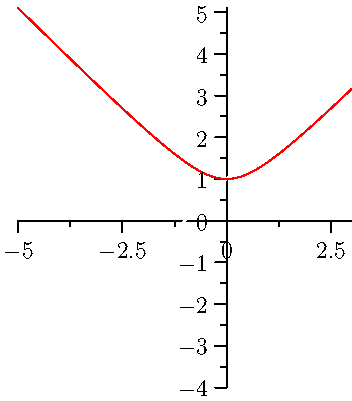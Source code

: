 import graph;
size(0,200);

real l(real x) { return x+1; }
real s(real x) { return sqrt(x^2+1); }

draw(graph(l,-5,3),white);
draw(graph(s,-5,3),red);

xaxis(RightTicks);
yaxis(LeftTicks);
